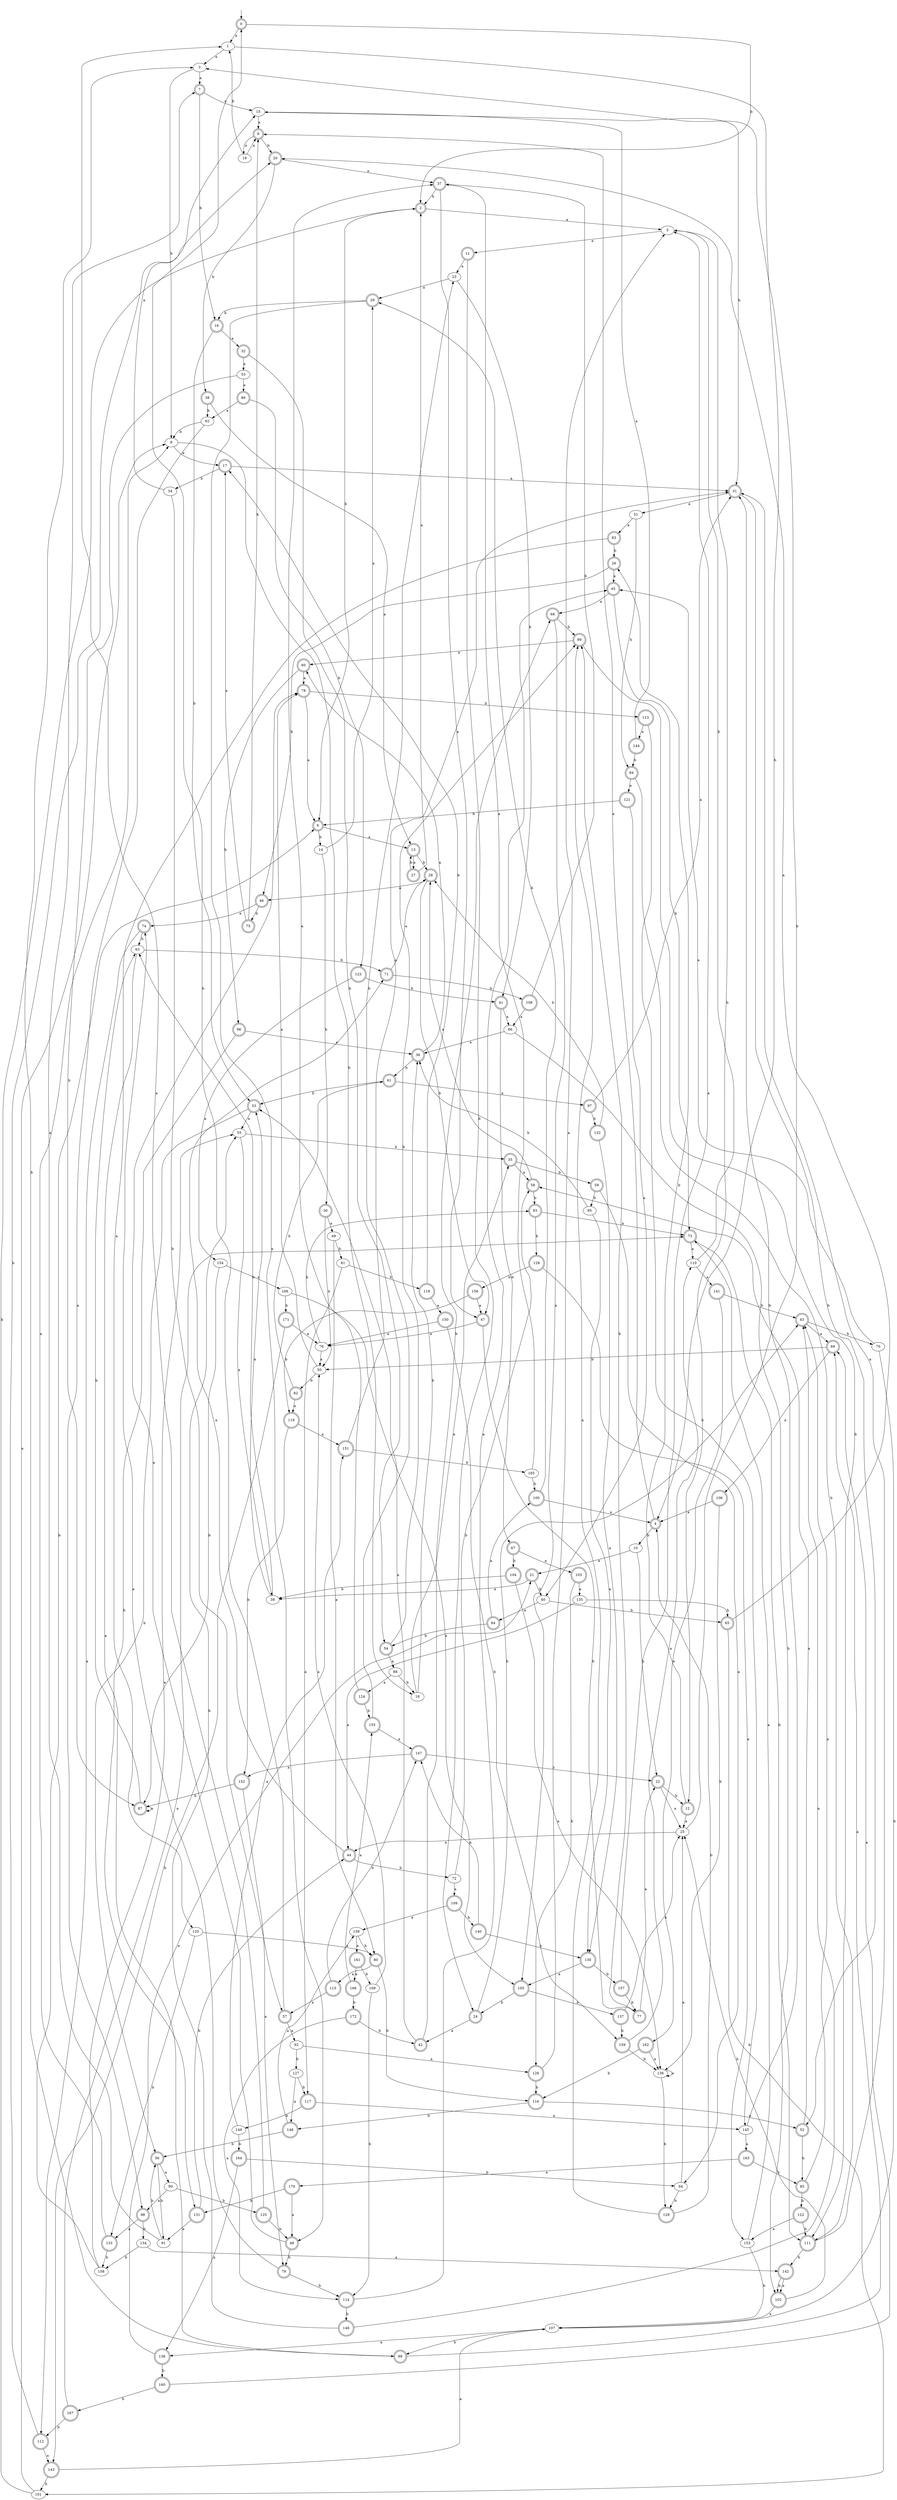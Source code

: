 digraph RandomDFA {
  __start0 [label="", shape=none];
  __start0 -> 0 [label=""];
  0 [shape=circle] [shape=doublecircle]
  0 -> 1 [label="a"]
  0 -> 2 [label="b"]
  1
  1 -> 3 [label="a"]
  1 -> 4 [label="b"]
  2 [shape=doublecircle]
  2 -> 5 [label="a"]
  2 -> 6 [label="b"]
  3
  3 -> 7 [label="a"]
  3 -> 8 [label="b"]
  4 [shape=doublecircle]
  4 -> 9 [label="a"]
  4 -> 10 [label="b"]
  5
  5 -> 11 [label="a"]
  5 -> 12 [label="b"]
  6 [shape=doublecircle]
  6 -> 13 [label="a"]
  6 -> 14 [label="b"]
  7 [shape=doublecircle]
  7 -> 15 [label="a"]
  7 -> 16 [label="b"]
  8
  8 -> 17 [label="a"]
  8 -> 18 [label="b"]
  9 [shape=doublecircle]
  9 -> 19 [label="a"]
  9 -> 20 [label="b"]
  10
  10 -> 21 [label="a"]
  10 -> 22 [label="b"]
  11 [shape=doublecircle]
  11 -> 23 [label="a"]
  11 -> 24 [label="b"]
  12 [shape=doublecircle]
  12 -> 25 [label="a"]
  12 -> 26 [label="b"]
  13 [shape=doublecircle]
  13 -> 27 [label="a"]
  13 -> 28 [label="b"]
  14
  14 -> 29 [label="a"]
  14 -> 30 [label="b"]
  15
  15 -> 9 [label="a"]
  15 -> 31 [label="b"]
  16 [shape=doublecircle]
  16 -> 32 [label="a"]
  16 -> 33 [label="b"]
  17 [shape=doublecircle]
  17 -> 31 [label="a"]
  17 -> 34 [label="b"]
  18
  18 -> 35 [label="a"]
  18 -> 36 [label="b"]
  19
  19 -> 9 [label="a"]
  19 -> 1 [label="b"]
  20 [shape=doublecircle]
  20 -> 37 [label="a"]
  20 -> 38 [label="b"]
  21 [shape=doublecircle]
  21 -> 39 [label="a"]
  21 -> 40 [label="b"]
  22 [shape=doublecircle]
  22 -> 25 [label="a"]
  22 -> 12 [label="b"]
  23
  23 -> 29 [label="a"]
  23 -> 41 [label="b"]
  24 [shape=doublecircle]
  24 -> 42 [label="a"]
  24 -> 43 [label="b"]
  25
  25 -> 44 [label="a"]
  25 -> 3 [label="b"]
  26 [shape=doublecircle]
  26 -> 45 [label="a"]
  26 -> 46 [label="b"]
  27 [shape=doublecircle]
  27 -> 2 [label="a"]
  27 -> 13 [label="b"]
  28 [shape=doublecircle]
  28 -> 46 [label="a"]
  28 -> 47 [label="b"]
  29 [shape=doublecircle]
  29 -> 48 [label="a"]
  29 -> 16 [label="b"]
  30 [shape=doublecircle]
  30 -> 49 [label="a"]
  30 -> 50 [label="b"]
  31 [shape=doublecircle]
  31 -> 51 [label="a"]
  31 -> 52 [label="b"]
  32 [shape=doublecircle]
  32 -> 53 [label="a"]
  32 -> 54 [label="b"]
  33 [shape=doublecircle]
  33 -> 55 [label="a"]
  33 -> 56 [label="b"]
  34
  34 -> 15 [label="a"]
  34 -> 57 [label="b"]
  35 [shape=doublecircle]
  35 -> 58 [label="a"]
  35 -> 59 [label="b"]
  36 [shape=doublecircle]
  36 -> 60 [label="a"]
  36 -> 61 [label="b"]
  37 [shape=doublecircle]
  37 -> 47 [label="a"]
  37 -> 2 [label="b"]
  38 [shape=doublecircle]
  38 -> 13 [label="a"]
  38 -> 62 [label="b"]
  39
  39 -> 33 [label="a"]
  39 -> 63 [label="b"]
  40
  40 -> 64 [label="a"]
  40 -> 65 [label="b"]
  41 [shape=doublecircle]
  41 -> 66 [label="a"]
  41 -> 67 [label="b"]
  42 [shape=doublecircle]
  42 -> 33 [label="a"]
  42 -> 68 [label="b"]
  43 [shape=doublecircle]
  43 -> 69 [label="a"]
  43 -> 70 [label="b"]
  44 [shape=doublecircle]
  44 -> 71 [label="a"]
  44 -> 72 [label="b"]
  45 [shape=doublecircle]
  45 -> 68 [label="a"]
  45 -> 73 [label="b"]
  46 [shape=doublecircle]
  46 -> 74 [label="a"]
  46 -> 75 [label="b"]
  47 [shape=doublecircle]
  47 -> 76 [label="a"]
  47 -> 77 [label="b"]
  48 [shape=doublecircle]
  48 -> 78 [label="a"]
  48 -> 79 [label="b"]
  49
  49 -> 80 [label="a"]
  49 -> 81 [label="b"]
  50
  50 -> 78 [label="a"]
  50 -> 82 [label="b"]
  51
  51 -> 83 [label="a"]
  51 -> 84 [label="b"]
  52 [shape=doublecircle]
  52 -> 58 [label="a"]
  52 -> 85 [label="b"]
  53
  53 -> 86 [label="a"]
  53 -> 87 [label="b"]
  54 [shape=doublecircle]
  54 -> 88 [label="a"]
  54 -> 89 [label="b"]
  55
  55 -> 39 [label="a"]
  55 -> 35 [label="b"]
  56 [shape=doublecircle]
  56 -> 90 [label="a"]
  56 -> 91 [label="b"]
  57 [shape=doublecircle]
  57 -> 92 [label="a"]
  57 -> 0 [label="b"]
  58 [shape=doublecircle]
  58 -> 28 [label="a"]
  58 -> 93 [label="b"]
  59 [shape=doublecircle]
  59 -> 94 [label="a"]
  59 -> 95 [label="b"]
  60 [shape=doublecircle]
  60 -> 78 [label="a"]
  60 -> 96 [label="b"]
  61 [shape=doublecircle]
  61 -> 97 [label="a"]
  61 -> 33 [label="b"]
  62
  62 -> 98 [label="a"]
  62 -> 8 [label="b"]
  63
  63 -> 99 [label="a"]
  63 -> 71 [label="b"]
  64 [shape=doublecircle]
  64 -> 100 [label="a"]
  64 -> 54 [label="b"]
  65 [shape=doublecircle]
  65 -> 20 [label="a"]
  65 -> 101 [label="b"]
  66
  66 -> 36 [label="a"]
  66 -> 102 [label="b"]
  67 [shape=doublecircle]
  67 -> 103 [label="a"]
  67 -> 104 [label="b"]
  68 [shape=doublecircle]
  68 -> 105 [label="a"]
  68 -> 89 [label="b"]
  69 [shape=doublecircle]
  69 -> 106 [label="a"]
  69 -> 50 [label="b"]
  70
  70 -> 45 [label="a"]
  70 -> 107 [label="b"]
  71 [shape=doublecircle]
  71 -> 28 [label="a"]
  71 -> 108 [label="b"]
  72
  72 -> 109 [label="a"]
  72 -> 58 [label="b"]
  73 [shape=doublecircle]
  73 -> 110 [label="a"]
  73 -> 111 [label="b"]
  74 [shape=doublecircle]
  74 -> 112 [label="a"]
  74 -> 63 [label="b"]
  75 [shape=doublecircle]
  75 -> 17 [label="a"]
  75 -> 9 [label="b"]
  76
  76 -> 50 [label="a"]
  76 -> 93 [label="b"]
  77 [shape=doublecircle]
  77 -> 22 [label="a"]
  77 -> 89 [label="b"]
  78 [shape=doublecircle]
  78 -> 6 [label="a"]
  78 -> 113 [label="b"]
  79 [shape=doublecircle]
  79 -> 74 [label="a"]
  79 -> 114 [label="b"]
  80 [shape=doublecircle]
  80 -> 115 [label="a"]
  80 -> 116 [label="b"]
  81
  81 -> 117 [label="a"]
  81 -> 118 [label="b"]
  82 [shape=doublecircle]
  82 -> 119 [label="a"]
  82 -> 61 [label="b"]
  83 [shape=doublecircle]
  83 -> 120 [label="a"]
  83 -> 26 [label="b"]
  84 [shape=doublecircle]
  84 -> 121 [label="a"]
  84 -> 111 [label="b"]
  85 [shape=doublecircle]
  85 -> 43 [label="a"]
  85 -> 122 [label="b"]
  86 [shape=doublecircle]
  86 -> 62 [label="a"]
  86 -> 123 [label="b"]
  87 [shape=doublecircle]
  87 -> 87 [label="a"]
  87 -> 63 [label="b"]
  88
  88 -> 124 [label="a"]
  88 -> 18 [label="b"]
  89 [shape=doublecircle]
  89 -> 60 [label="a"]
  89 -> 111 [label="b"]
  90
  90 -> 98 [label="a"]
  90 -> 125 [label="b"]
  91
  91 -> 7 [label="a"]
  91 -> 56 [label="b"]
  92
  92 -> 126 [label="a"]
  92 -> 127 [label="b"]
  93 [shape=doublecircle]
  93 -> 73 [label="a"]
  93 -> 128 [label="b"]
  94
  94 -> 25 [label="a"]
  94 -> 129 [label="b"]
  95
  95 -> 130 [label="a"]
  95 -> 36 [label="b"]
  96 [shape=doublecircle]
  96 -> 36 [label="a"]
  96 -> 131 [label="b"]
  97 [shape=doublecircle]
  97 -> 31 [label="a"]
  97 -> 132 [label="b"]
  98 [shape=doublecircle]
  98 -> 133 [label="a"]
  98 -> 134 [label="b"]
  99 [shape=doublecircle]
  99 -> 69 [label="a"]
  99 -> 3 [label="b"]
  100 [shape=doublecircle]
  100 -> 4 [label="a"]
  100 -> 29 [label="b"]
  101
  101 -> 8 [label="a"]
  101 -> 2 [label="b"]
  102 [shape=doublecircle]
  102 -> 107 [label="a"]
  102 -> 25 [label="b"]
  103 [shape=doublecircle]
  103 -> 135 [label="a"]
  103 -> 126 [label="b"]
  104 [shape=doublecircle]
  104 -> 136 [label="a"]
  104 -> 39 [label="b"]
  105 [shape=doublecircle]
  105 -> 137 [label="a"]
  105 -> 24 [label="b"]
  106 [shape=doublecircle]
  106 -> 4 [label="a"]
  106 -> 136 [label="b"]
  107
  107 -> 138 [label="a"]
  107 -> 99 [label="b"]
  108 [shape=doublecircle]
  108 -> 66 [label="a"]
  108 -> 37 [label="b"]
  109 [shape=doublecircle]
  109 -> 139 [label="a"]
  109 -> 140 [label="b"]
  110
  110 -> 141 [label="a"]
  110 -> 5 [label="b"]
  111 [shape=doublecircle]
  111 -> 31 [label="a"]
  111 -> 142 [label="b"]
  112 [shape=doublecircle]
  112 -> 143 [label="a"]
  112 -> 20 [label="b"]
  113 [shape=doublecircle]
  113 -> 144 [label="a"]
  113 -> 145 [label="b"]
  114 [shape=doublecircle]
  114 -> 45 [label="a"]
  114 -> 146 [label="b"]
  115 [shape=doublecircle]
  115 -> 57 [label="a"]
  115 -> 147 [label="b"]
  116 [shape=doublecircle]
  116 -> 52 [label="a"]
  116 -> 148 [label="b"]
  117 [shape=doublecircle]
  117 -> 145 [label="a"]
  117 -> 149 [label="b"]
  118 [shape=doublecircle]
  118 -> 150 [label="a"]
  118 -> 17 [label="b"]
  119 [shape=doublecircle]
  119 -> 151 [label="a"]
  119 -> 152 [label="b"]
  120
  120 -> 80 [label="a"]
  120 -> 133 [label="b"]
  121 [shape=doublecircle]
  121 -> 40 [label="a"]
  121 -> 6 [label="b"]
  122 [shape=doublecircle]
  122 -> 153 [label="a"]
  122 -> 111 [label="b"]
  123 [shape=doublecircle]
  123 -> 154 [label="a"]
  123 -> 41 [label="b"]
  124 [shape=doublecircle]
  124 -> 37 [label="a"]
  124 -> 155 [label="b"]
  125 [shape=doublecircle]
  125 -> 1 [label="a"]
  125 -> 48 [label="b"]
  126 [shape=doublecircle]
  126 -> 5 [label="a"]
  126 -> 116 [label="b"]
  127
  127 -> 148 [label="a"]
  127 -> 117 [label="b"]
  128 [shape=doublecircle]
  128 -> 153 [label="a"]
  128 -> 156 [label="b"]
  129 [shape=doublecircle]
  129 -> 89 [label="a"]
  129 -> 4 [label="b"]
  130 [shape=doublecircle]
  130 -> 105 [label="a"]
  130 -> 157 [label="b"]
  131 [shape=doublecircle]
  131 -> 91 [label="a"]
  131 -> 44 [label="b"]
  132 [shape=doublecircle]
  132 -> 130 [label="a"]
  132 -> 28 [label="b"]
  133 [shape=doublecircle]
  133 -> 8 [label="a"]
  133 -> 158 [label="b"]
  134
  134 -> 142 [label="a"]
  134 -> 158 [label="b"]
  135
  135 -> 44 [label="a"]
  135 -> 65 [label="b"]
  136
  136 -> 136 [label="a"]
  136 -> 129 [label="b"]
  137 [shape=doublecircle]
  137 -> 25 [label="a"]
  137 -> 159 [label="b"]
  138 [shape=doublecircle]
  138 -> 21 [label="a"]
  138 -> 160 [label="b"]
  139
  139 -> 161 [label="a"]
  139 -> 80 [label="b"]
  140 [shape=doublecircle]
  140 -> 147 [label="a"]
  140 -> 130 [label="b"]
  141 [shape=doublecircle]
  141 -> 162 [label="a"]
  141 -> 43 [label="b"]
  142 [shape=doublecircle]
  142 -> 102 [label="a"]
  142 -> 102 [label="b"]
  143 [shape=doublecircle]
  143 -> 107 [label="a"]
  143 -> 101 [label="b"]
  144 [shape=doublecircle]
  144 -> 15 [label="a"]
  144 -> 84 [label="b"]
  145
  145 -> 163 [label="a"]
  145 -> 31 [label="b"]
  146 [shape=doublecircle]
  146 -> 43 [label="a"]
  146 -> 55 [label="b"]
  147 [shape=doublecircle]
  147 -> 152 [label="a"]
  147 -> 22 [label="b"]
  148 [shape=doublecircle]
  148 -> 139 [label="a"]
  148 -> 56 [label="b"]
  149
  149 -> 151 [label="a"]
  149 -> 164 [label="b"]
  150 [shape=doublecircle]
  150 -> 76 [label="a"]
  150 -> 159 [label="b"]
  151 [shape=doublecircle]
  151 -> 31 [label="a"]
  151 -> 165 [label="b"]
  152 [shape=doublecircle]
  152 -> 79 [label="a"]
  152 -> 87 [label="b"]
  153
  153 -> 73 [label="a"]
  153 -> 107 [label="b"]
  154
  154 -> 166 [label="a"]
  154 -> 87 [label="b"]
  155 [shape=doublecircle]
  155 -> 147 [label="a"]
  155 -> 23 [label="b"]
  156 [shape=doublecircle]
  156 -> 47 [label="a"]
  156 -> 119 [label="b"]
  157 [shape=doublecircle]
  157 -> 5 [label="a"]
  157 -> 77 [label="b"]
  158
  158 -> 55 [label="a"]
  158 -> 6 [label="b"]
  159 [shape=doublecircle]
  159 -> 110 [label="a"]
  159 -> 136 [label="b"]
  160 [shape=doublecircle]
  160 -> 69 [label="a"]
  160 -> 167 [label="b"]
  161 [shape=doublecircle]
  161 -> 168 [label="a"]
  161 -> 169 [label="b"]
  162 [shape=doublecircle]
  162 -> 136 [label="a"]
  162 -> 116 [label="b"]
  163 [shape=doublecircle]
  163 -> 170 [label="a"]
  163 -> 85 [label="b"]
  164 [shape=doublecircle]
  164 -> 138 [label="a"]
  164 -> 94 [label="b"]
  165
  165 -> 37 [label="a"]
  165 -> 100 [label="b"]
  166
  166 -> 105 [label="a"]
  166 -> 171 [label="b"]
  167 [shape=doublecircle]
  167 -> 73 [label="a"]
  167 -> 112 [label="b"]
  168 [shape=doublecircle]
  168 -> 155 [label="a"]
  168 -> 172 [label="b"]
  169
  169 -> 50 [label="a"]
  169 -> 114 [label="b"]
  170 [shape=doublecircle]
  170 -> 48 [label="a"]
  170 -> 131 [label="b"]
  171 [shape=doublecircle]
  171 -> 76 [label="a"]
  171 -> 143 [label="b"]
  172 [shape=doublecircle]
  172 -> 114 [label="a"]
  172 -> 42 [label="b"]
}
